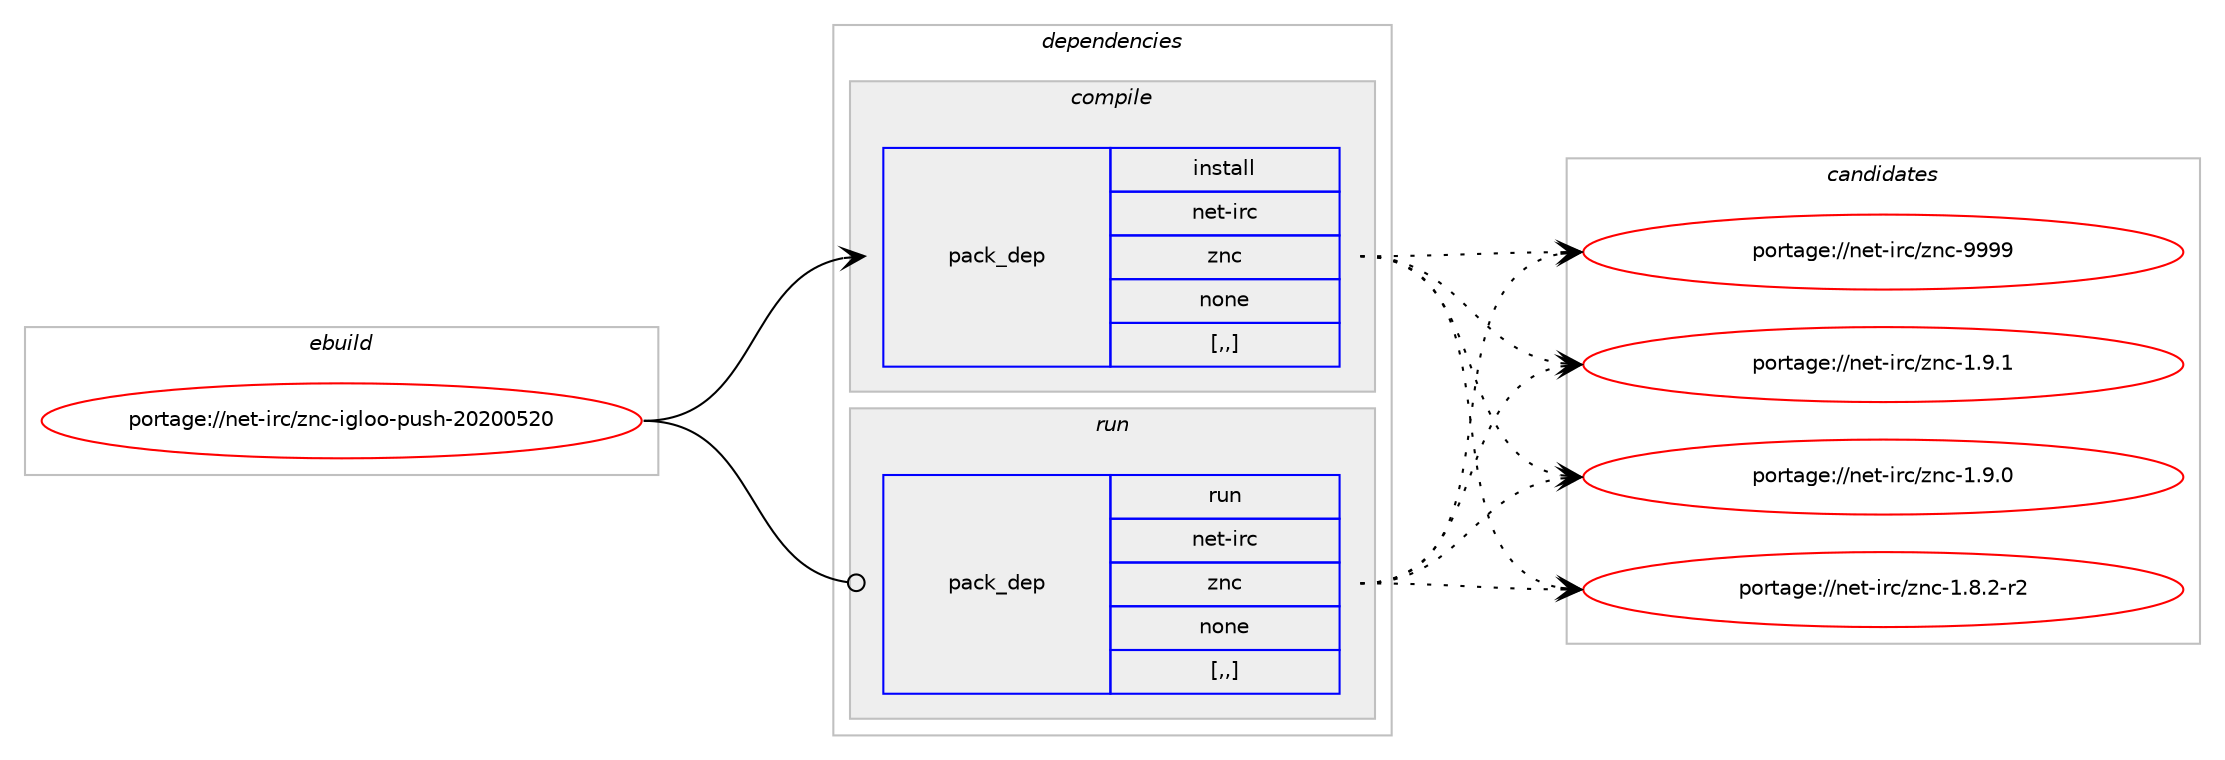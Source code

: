 digraph prolog {

# *************
# Graph options
# *************

newrank=true;
concentrate=true;
compound=true;
graph [rankdir=LR,fontname=Helvetica,fontsize=10,ranksep=1.5];#, ranksep=2.5, nodesep=0.2];
edge  [arrowhead=vee];
node  [fontname=Helvetica,fontsize=10];

# **********
# The ebuild
# **********

subgraph cluster_leftcol {
color=gray;
label=<<i>ebuild</i>>;
id [label="portage://net-irc/znc-igloo-push-20200520", color=red, width=4, href="../net-irc/znc-igloo-push-20200520.svg"];
}

# ****************
# The dependencies
# ****************

subgraph cluster_midcol {
color=gray;
label=<<i>dependencies</i>>;
subgraph cluster_compile {
fillcolor="#eeeeee";
style=filled;
label=<<i>compile</i>>;
subgraph pack262188 {
dependency358248 [label=<<TABLE BORDER="0" CELLBORDER="1" CELLSPACING="0" CELLPADDING="4" WIDTH="220"><TR><TD ROWSPAN="6" CELLPADDING="30">pack_dep</TD></TR><TR><TD WIDTH="110">install</TD></TR><TR><TD>net-irc</TD></TR><TR><TD>znc</TD></TR><TR><TD>none</TD></TR><TR><TD>[,,]</TD></TR></TABLE>>, shape=none, color=blue];
}
id:e -> dependency358248:w [weight=20,style="solid",arrowhead="vee"];
}
subgraph cluster_compileandrun {
fillcolor="#eeeeee";
style=filled;
label=<<i>compile and run</i>>;
}
subgraph cluster_run {
fillcolor="#eeeeee";
style=filled;
label=<<i>run</i>>;
subgraph pack262189 {
dependency358249 [label=<<TABLE BORDER="0" CELLBORDER="1" CELLSPACING="0" CELLPADDING="4" WIDTH="220"><TR><TD ROWSPAN="6" CELLPADDING="30">pack_dep</TD></TR><TR><TD WIDTH="110">run</TD></TR><TR><TD>net-irc</TD></TR><TR><TD>znc</TD></TR><TR><TD>none</TD></TR><TR><TD>[,,]</TD></TR></TABLE>>, shape=none, color=blue];
}
id:e -> dependency358249:w [weight=20,style="solid",arrowhead="odot"];
}
}

# **************
# The candidates
# **************

subgraph cluster_choices {
rank=same;
color=gray;
label=<<i>candidates</i>>;

subgraph choice262188 {
color=black;
nodesep=1;
choice110101116451051149947122110994557575757 [label="portage://net-irc/znc-9999", color=red, width=4,href="../net-irc/znc-9999.svg"];
choice11010111645105114994712211099454946574649 [label="portage://net-irc/znc-1.9.1", color=red, width=4,href="../net-irc/znc-1.9.1.svg"];
choice11010111645105114994712211099454946574648 [label="portage://net-irc/znc-1.9.0", color=red, width=4,href="../net-irc/znc-1.9.0.svg"];
choice110101116451051149947122110994549465646504511450 [label="portage://net-irc/znc-1.8.2-r2", color=red, width=4,href="../net-irc/znc-1.8.2-r2.svg"];
dependency358248:e -> choice110101116451051149947122110994557575757:w [style=dotted,weight="100"];
dependency358248:e -> choice11010111645105114994712211099454946574649:w [style=dotted,weight="100"];
dependency358248:e -> choice11010111645105114994712211099454946574648:w [style=dotted,weight="100"];
dependency358248:e -> choice110101116451051149947122110994549465646504511450:w [style=dotted,weight="100"];
}
subgraph choice262189 {
color=black;
nodesep=1;
choice110101116451051149947122110994557575757 [label="portage://net-irc/znc-9999", color=red, width=4,href="../net-irc/znc-9999.svg"];
choice11010111645105114994712211099454946574649 [label="portage://net-irc/znc-1.9.1", color=red, width=4,href="../net-irc/znc-1.9.1.svg"];
choice11010111645105114994712211099454946574648 [label="portage://net-irc/znc-1.9.0", color=red, width=4,href="../net-irc/znc-1.9.0.svg"];
choice110101116451051149947122110994549465646504511450 [label="portage://net-irc/znc-1.8.2-r2", color=red, width=4,href="../net-irc/znc-1.8.2-r2.svg"];
dependency358249:e -> choice110101116451051149947122110994557575757:w [style=dotted,weight="100"];
dependency358249:e -> choice11010111645105114994712211099454946574649:w [style=dotted,weight="100"];
dependency358249:e -> choice11010111645105114994712211099454946574648:w [style=dotted,weight="100"];
dependency358249:e -> choice110101116451051149947122110994549465646504511450:w [style=dotted,weight="100"];
}
}

}
